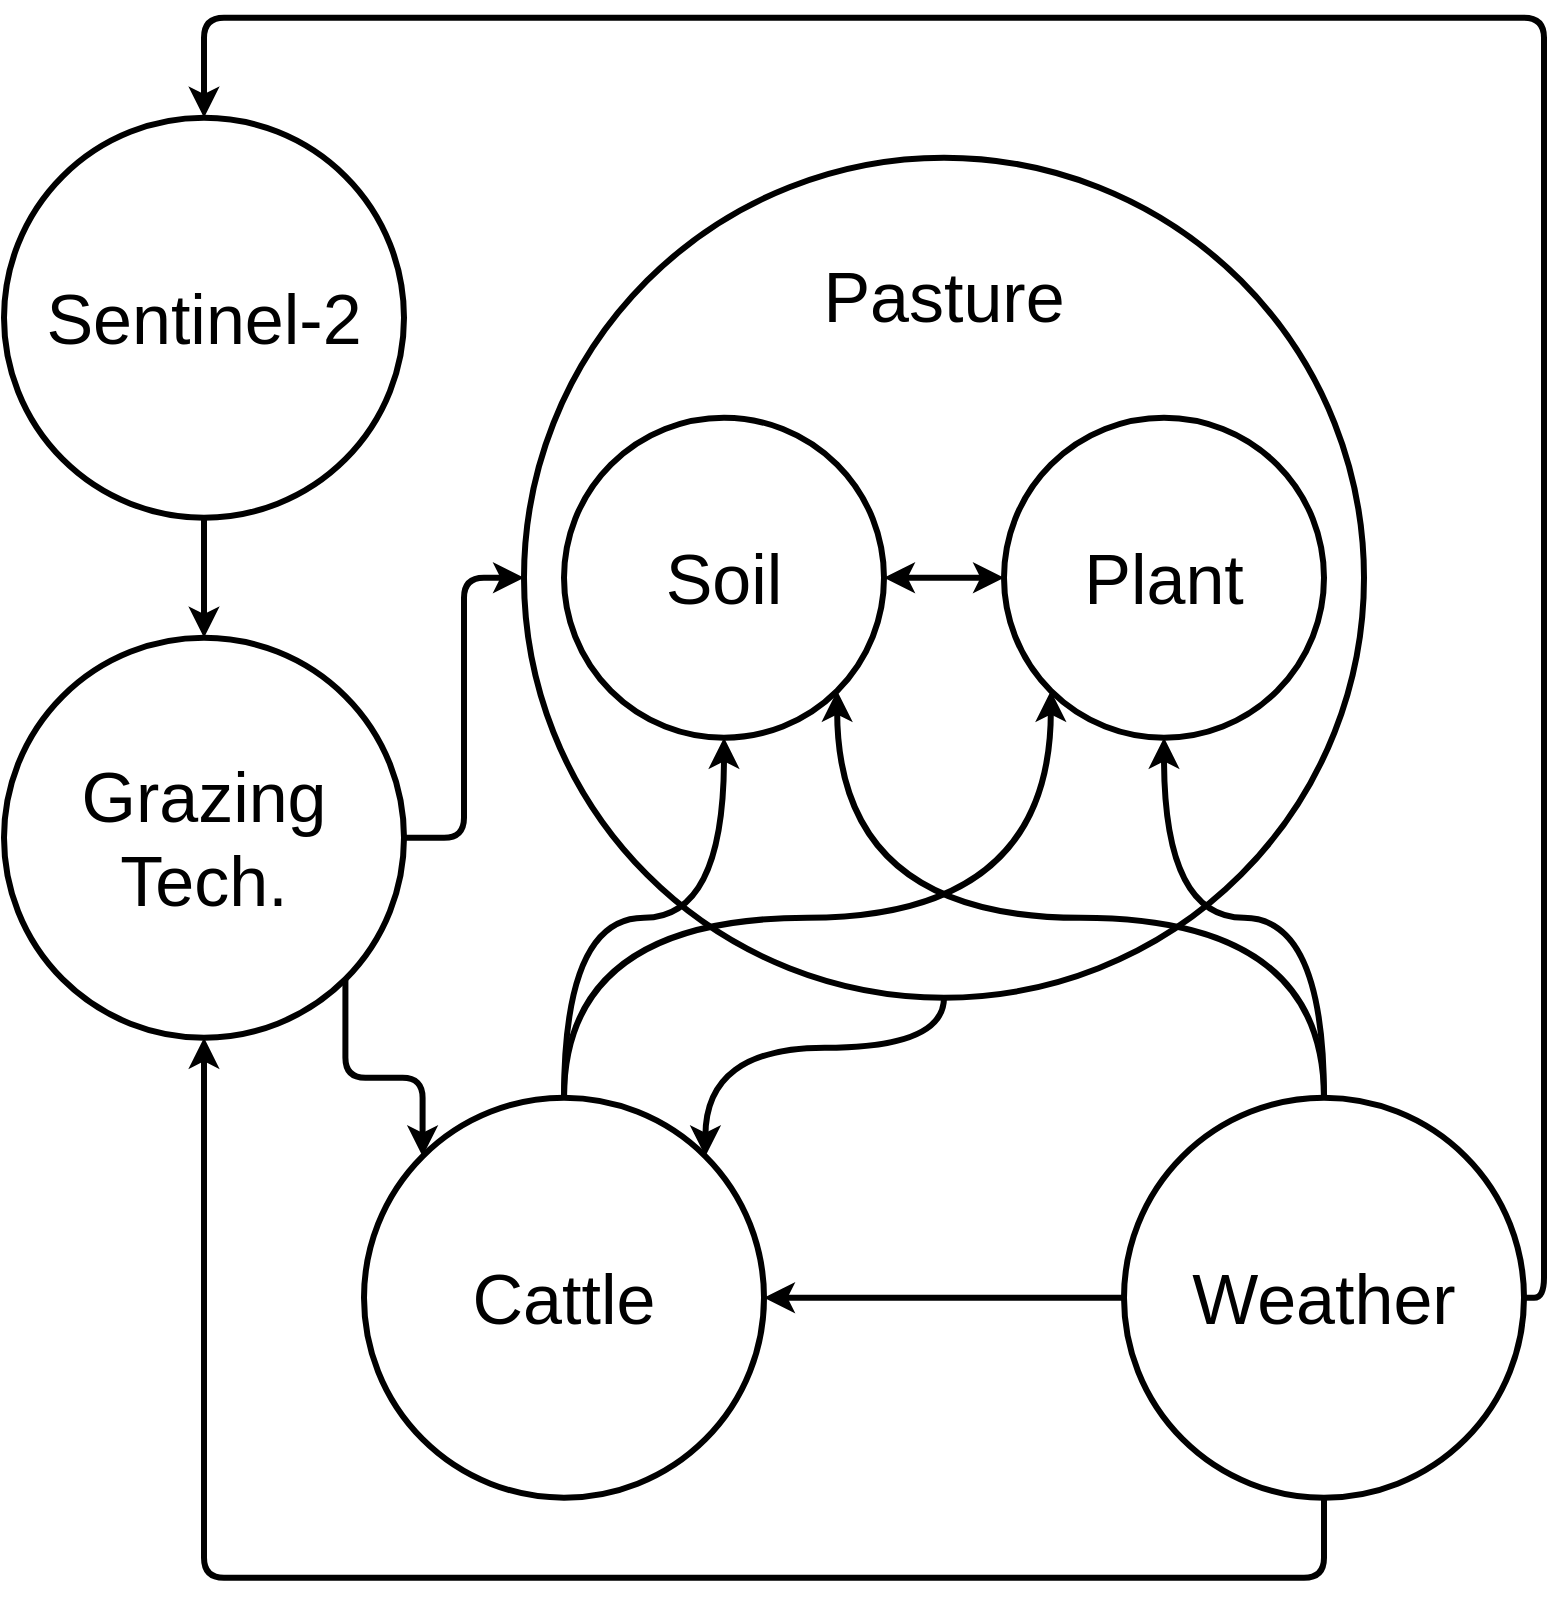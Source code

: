 <mxfile version="13.9.9" type="device"><diagram id="iqtN1N0bldz4mFvwYEZ_" name="Page-1"><mxGraphModel dx="4724" dy="2055" grid="1" gridSize="10" guides="1" tooltips="1" connect="1" arrows="1" fold="1" page="1" pageScale="1" pageWidth="1169" pageHeight="827" math="0" shadow="0"><root><mxCell id="0"/><mxCell id="1" parent="0"/><mxCell id="pfDuerneZwxjIy0LOZpi-1" style="edgeStyle=orthogonalEdgeStyle;orthogonalLoop=1;jettySize=auto;html=1;exitX=0.5;exitY=1;exitDx=0;exitDy=0;entryX=1;entryY=0;entryDx=0;entryDy=0;startArrow=none;startFill=0;strokeColor=#000000;strokeWidth=3;curved=1;" parent="1" source="pfDuerneZwxjIy0LOZpi-2" target="pfDuerneZwxjIy0LOZpi-14" edge="1"><mxGeometry relative="1" as="geometry"/></mxCell><mxCell id="pfDuerneZwxjIy0LOZpi-2" value="&lt;span style=&quot;font-size: 35px&quot;&gt;&lt;br&gt;Pasture&lt;/span&gt;" style="ellipse;whiteSpace=wrap;html=1;aspect=fixed;horizontal=1;verticalAlign=top;strokeWidth=3;" parent="1" vertex="1"><mxGeometry x="-750" y="549.86" width="420" height="420" as="geometry"/></mxCell><mxCell id="pfDuerneZwxjIy0LOZpi-3" style="edgeStyle=orthogonalEdgeStyle;curved=1;orthogonalLoop=1;jettySize=auto;html=1;exitX=0;exitY=0.5;exitDx=0;exitDy=0;entryX=1;entryY=0.5;entryDx=0;entryDy=0;strokeWidth=3;" parent="1" source="pfDuerneZwxjIy0LOZpi-8" target="pfDuerneZwxjIy0LOZpi-14" edge="1"><mxGeometry relative="1" as="geometry"/></mxCell><mxCell id="pfDuerneZwxjIy0LOZpi-4" style="edgeStyle=orthogonalEdgeStyle;curved=1;orthogonalLoop=1;jettySize=auto;html=1;exitX=0.5;exitY=0;exitDx=0;exitDy=0;entryX=0.5;entryY=1;entryDx=0;entryDy=0;startArrow=none;startFill=0;endArrow=classic;endFill=1;strokeWidth=3;" parent="1" source="pfDuerneZwxjIy0LOZpi-8" target="pfDuerneZwxjIy0LOZpi-9" edge="1"><mxGeometry relative="1" as="geometry"/></mxCell><mxCell id="pfDuerneZwxjIy0LOZpi-5" style="edgeStyle=orthogonalEdgeStyle;curved=1;orthogonalLoop=1;jettySize=auto;html=1;exitX=0.5;exitY=0;exitDx=0;exitDy=0;entryX=1;entryY=1;entryDx=0;entryDy=0;startArrow=none;startFill=0;endArrow=classic;endFill=1;strokeWidth=3;" parent="1" source="pfDuerneZwxjIy0LOZpi-8" target="pfDuerneZwxjIy0LOZpi-11" edge="1"><mxGeometry relative="1" as="geometry"/></mxCell><mxCell id="pfDuerneZwxjIy0LOZpi-6" style="edgeStyle=orthogonalEdgeStyle;orthogonalLoop=1;jettySize=auto;html=1;exitX=0.5;exitY=1;exitDx=0;exitDy=0;startArrow=none;startFill=0;endArrow=classic;endFill=1;strokeWidth=3;rounded=1;" parent="1" source="pfDuerneZwxjIy0LOZpi-8" target="pfDuerneZwxjIy0LOZpi-19" edge="1"><mxGeometry relative="1" as="geometry"><Array as="points"><mxPoint x="-350" y="1259.86"/><mxPoint x="-910" y="1259.86"/></Array></mxGeometry></mxCell><mxCell id="pfDuerneZwxjIy0LOZpi-7" style="edgeStyle=orthogonalEdgeStyle;orthogonalLoop=1;jettySize=auto;html=1;exitX=1;exitY=0.5;exitDx=0;exitDy=0;entryX=0.5;entryY=0;entryDx=0;entryDy=0;startArrow=none;startFill=0;endArrow=classic;endFill=1;strokeWidth=3;rounded=1;" parent="1" source="pfDuerneZwxjIy0LOZpi-8" target="pfDuerneZwxjIy0LOZpi-16" edge="1"><mxGeometry relative="1" as="geometry"><Array as="points"><mxPoint x="-240" y="1119.86"/><mxPoint x="-240" y="479.86"/><mxPoint x="-910" y="479.86"/></Array></mxGeometry></mxCell><mxCell id="pfDuerneZwxjIy0LOZpi-8" value="&lt;font style=&quot;font-size: 35px&quot;&gt;Weather&lt;/font&gt;" style="ellipse;whiteSpace=wrap;html=1;aspect=fixed;strokeWidth=3;" parent="1" vertex="1"><mxGeometry x="-450" y="1019.86" width="200" height="200" as="geometry"/></mxCell><mxCell id="pfDuerneZwxjIy0LOZpi-9" value="&lt;font style=&quot;font-size: 35px&quot;&gt;Plant&lt;/font&gt;" style="ellipse;whiteSpace=wrap;html=1;aspect=fixed;strokeWidth=3;" parent="1" vertex="1"><mxGeometry x="-510" y="679.86" width="160" height="160" as="geometry"/></mxCell><mxCell id="pfDuerneZwxjIy0LOZpi-10" style="edgeStyle=orthogonalEdgeStyle;curved=1;orthogonalLoop=1;jettySize=auto;html=1;exitX=1;exitY=0.5;exitDx=0;exitDy=0;entryX=0;entryY=0.5;entryDx=0;entryDy=0;strokeWidth=3;startArrow=classic;startFill=1;endArrow=classic;endFill=1;" parent="1" source="pfDuerneZwxjIy0LOZpi-11" target="pfDuerneZwxjIy0LOZpi-9" edge="1"><mxGeometry relative="1" as="geometry"/></mxCell><mxCell id="pfDuerneZwxjIy0LOZpi-11" value="&lt;font style=&quot;font-size: 35px&quot;&gt;Soil&lt;/font&gt;" style="ellipse;whiteSpace=wrap;html=1;aspect=fixed;strokeWidth=3;" parent="1" vertex="1"><mxGeometry x="-730" y="679.86" width="160" height="160" as="geometry"/></mxCell><mxCell id="pfDuerneZwxjIy0LOZpi-12" style="edgeStyle=orthogonalEdgeStyle;curved=1;orthogonalLoop=1;jettySize=auto;html=1;exitX=0.5;exitY=0;exitDx=0;exitDy=0;entryX=0.5;entryY=1;entryDx=0;entryDy=0;startArrow=none;startFill=0;endArrow=classic;endFill=1;strokeWidth=3;" parent="1" source="pfDuerneZwxjIy0LOZpi-14" target="pfDuerneZwxjIy0LOZpi-11" edge="1"><mxGeometry relative="1" as="geometry"/></mxCell><mxCell id="pfDuerneZwxjIy0LOZpi-13" style="edgeStyle=orthogonalEdgeStyle;curved=1;orthogonalLoop=1;jettySize=auto;html=1;exitX=0.5;exitY=0;exitDx=0;exitDy=0;entryX=0;entryY=1;entryDx=0;entryDy=0;startArrow=none;startFill=0;endArrow=classic;endFill=1;strokeWidth=3;" parent="1" source="pfDuerneZwxjIy0LOZpi-14" target="pfDuerneZwxjIy0LOZpi-9" edge="1"><mxGeometry relative="1" as="geometry"/></mxCell><mxCell id="pfDuerneZwxjIy0LOZpi-14" value="&lt;span style=&quot;font-size: 35px&quot;&gt;Cattle&lt;/span&gt;" style="ellipse;whiteSpace=wrap;html=1;aspect=fixed;strokeWidth=3;" parent="1" vertex="1"><mxGeometry x="-830" y="1019.86" width="200" height="200" as="geometry"/></mxCell><mxCell id="pfDuerneZwxjIy0LOZpi-15" style="edgeStyle=orthogonalEdgeStyle;curved=1;orthogonalLoop=1;jettySize=auto;html=1;exitX=0.5;exitY=1;exitDx=0;exitDy=0;entryX=0.5;entryY=0;entryDx=0;entryDy=0;startArrow=none;startFill=0;endArrow=classic;endFill=1;strokeWidth=3;" parent="1" source="pfDuerneZwxjIy0LOZpi-16" target="pfDuerneZwxjIy0LOZpi-19" edge="1"><mxGeometry relative="1" as="geometry"/></mxCell><mxCell id="pfDuerneZwxjIy0LOZpi-16" value="&lt;font style=&quot;font-size: 35px&quot;&gt;Sentinel-2&lt;/font&gt;" style="ellipse;whiteSpace=wrap;html=1;aspect=fixed;strokeWidth=3;" parent="1" vertex="1"><mxGeometry x="-1010" y="529.86" width="200" height="200" as="geometry"/></mxCell><mxCell id="pfDuerneZwxjIy0LOZpi-17" style="edgeStyle=orthogonalEdgeStyle;orthogonalLoop=1;jettySize=auto;html=1;exitX=1;exitY=0.5;exitDx=0;exitDy=0;entryX=0;entryY=0.5;entryDx=0;entryDy=0;startArrow=none;startFill=0;endArrow=classic;endFill=1;strokeWidth=3;rounded=1;" parent="1" source="pfDuerneZwxjIy0LOZpi-19" target="pfDuerneZwxjIy0LOZpi-2" edge="1"><mxGeometry relative="1" as="geometry"/></mxCell><mxCell id="pfDuerneZwxjIy0LOZpi-18" style="edgeStyle=orthogonalEdgeStyle;orthogonalLoop=1;jettySize=auto;html=1;exitX=1;exitY=1;exitDx=0;exitDy=0;entryX=0;entryY=0;entryDx=0;entryDy=0;startArrow=none;startFill=0;endArrow=classic;endFill=1;strokeWidth=3;rounded=1;" parent="1" source="pfDuerneZwxjIy0LOZpi-19" target="pfDuerneZwxjIy0LOZpi-14" edge="1"><mxGeometry relative="1" as="geometry"/></mxCell><mxCell id="pfDuerneZwxjIy0LOZpi-19" value="&lt;font style=&quot;font-size: 35px&quot;&gt;Grazing&lt;br&gt;Tech.&lt;br&gt;&lt;/font&gt;" style="ellipse;whiteSpace=wrap;html=1;aspect=fixed;strokeWidth=3;" parent="1" vertex="1"><mxGeometry x="-1010" y="789.86" width="200" height="200" as="geometry"/></mxCell></root></mxGraphModel></diagram></mxfile>